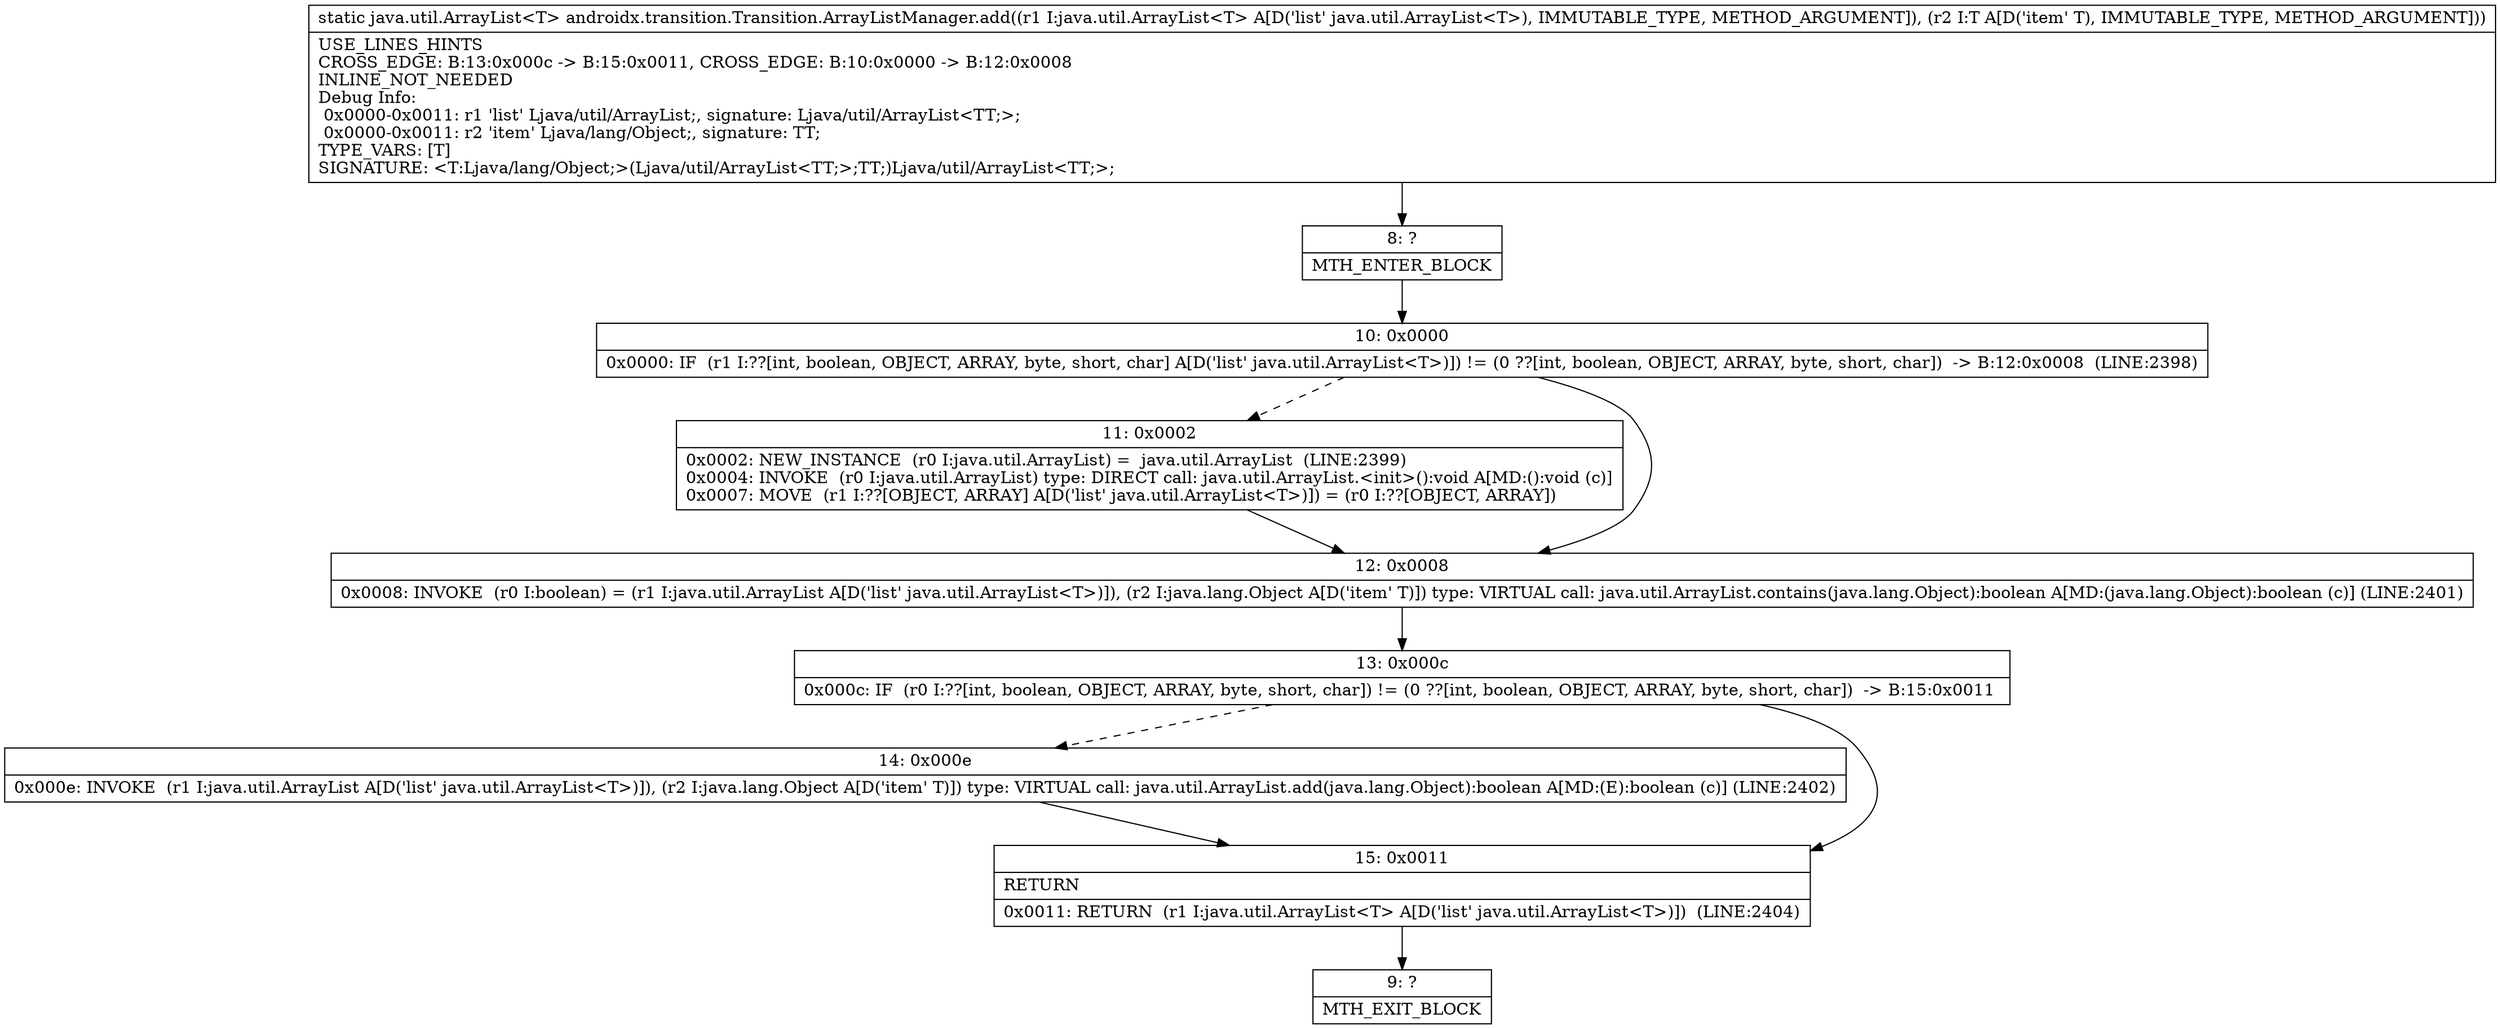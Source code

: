 digraph "CFG forandroidx.transition.Transition.ArrayListManager.add(Ljava\/util\/ArrayList;Ljava\/lang\/Object;)Ljava\/util\/ArrayList;" {
Node_8 [shape=record,label="{8\:\ ?|MTH_ENTER_BLOCK\l}"];
Node_10 [shape=record,label="{10\:\ 0x0000|0x0000: IF  (r1 I:??[int, boolean, OBJECT, ARRAY, byte, short, char] A[D('list' java.util.ArrayList\<T\>)]) != (0 ??[int, boolean, OBJECT, ARRAY, byte, short, char])  \-\> B:12:0x0008  (LINE:2398)\l}"];
Node_11 [shape=record,label="{11\:\ 0x0002|0x0002: NEW_INSTANCE  (r0 I:java.util.ArrayList) =  java.util.ArrayList  (LINE:2399)\l0x0004: INVOKE  (r0 I:java.util.ArrayList) type: DIRECT call: java.util.ArrayList.\<init\>():void A[MD:():void (c)]\l0x0007: MOVE  (r1 I:??[OBJECT, ARRAY] A[D('list' java.util.ArrayList\<T\>)]) = (r0 I:??[OBJECT, ARRAY]) \l}"];
Node_12 [shape=record,label="{12\:\ 0x0008|0x0008: INVOKE  (r0 I:boolean) = (r1 I:java.util.ArrayList A[D('list' java.util.ArrayList\<T\>)]), (r2 I:java.lang.Object A[D('item' T)]) type: VIRTUAL call: java.util.ArrayList.contains(java.lang.Object):boolean A[MD:(java.lang.Object):boolean (c)] (LINE:2401)\l}"];
Node_13 [shape=record,label="{13\:\ 0x000c|0x000c: IF  (r0 I:??[int, boolean, OBJECT, ARRAY, byte, short, char]) != (0 ??[int, boolean, OBJECT, ARRAY, byte, short, char])  \-\> B:15:0x0011 \l}"];
Node_14 [shape=record,label="{14\:\ 0x000e|0x000e: INVOKE  (r1 I:java.util.ArrayList A[D('list' java.util.ArrayList\<T\>)]), (r2 I:java.lang.Object A[D('item' T)]) type: VIRTUAL call: java.util.ArrayList.add(java.lang.Object):boolean A[MD:(E):boolean (c)] (LINE:2402)\l}"];
Node_15 [shape=record,label="{15\:\ 0x0011|RETURN\l|0x0011: RETURN  (r1 I:java.util.ArrayList\<T\> A[D('list' java.util.ArrayList\<T\>)])  (LINE:2404)\l}"];
Node_9 [shape=record,label="{9\:\ ?|MTH_EXIT_BLOCK\l}"];
MethodNode[shape=record,label="{static java.util.ArrayList\<T\> androidx.transition.Transition.ArrayListManager.add((r1 I:java.util.ArrayList\<T\> A[D('list' java.util.ArrayList\<T\>), IMMUTABLE_TYPE, METHOD_ARGUMENT]), (r2 I:T A[D('item' T), IMMUTABLE_TYPE, METHOD_ARGUMENT]))  | USE_LINES_HINTS\lCROSS_EDGE: B:13:0x000c \-\> B:15:0x0011, CROSS_EDGE: B:10:0x0000 \-\> B:12:0x0008\lINLINE_NOT_NEEDED\lDebug Info:\l  0x0000\-0x0011: r1 'list' Ljava\/util\/ArrayList;, signature: Ljava\/util\/ArrayList\<TT;\>;\l  0x0000\-0x0011: r2 'item' Ljava\/lang\/Object;, signature: TT;\lTYPE_VARS: [T]\lSIGNATURE: \<T:Ljava\/lang\/Object;\>(Ljava\/util\/ArrayList\<TT;\>;TT;)Ljava\/util\/ArrayList\<TT;\>;\l}"];
MethodNode -> Node_8;Node_8 -> Node_10;
Node_10 -> Node_11[style=dashed];
Node_10 -> Node_12;
Node_11 -> Node_12;
Node_12 -> Node_13;
Node_13 -> Node_14[style=dashed];
Node_13 -> Node_15;
Node_14 -> Node_15;
Node_15 -> Node_9;
}

